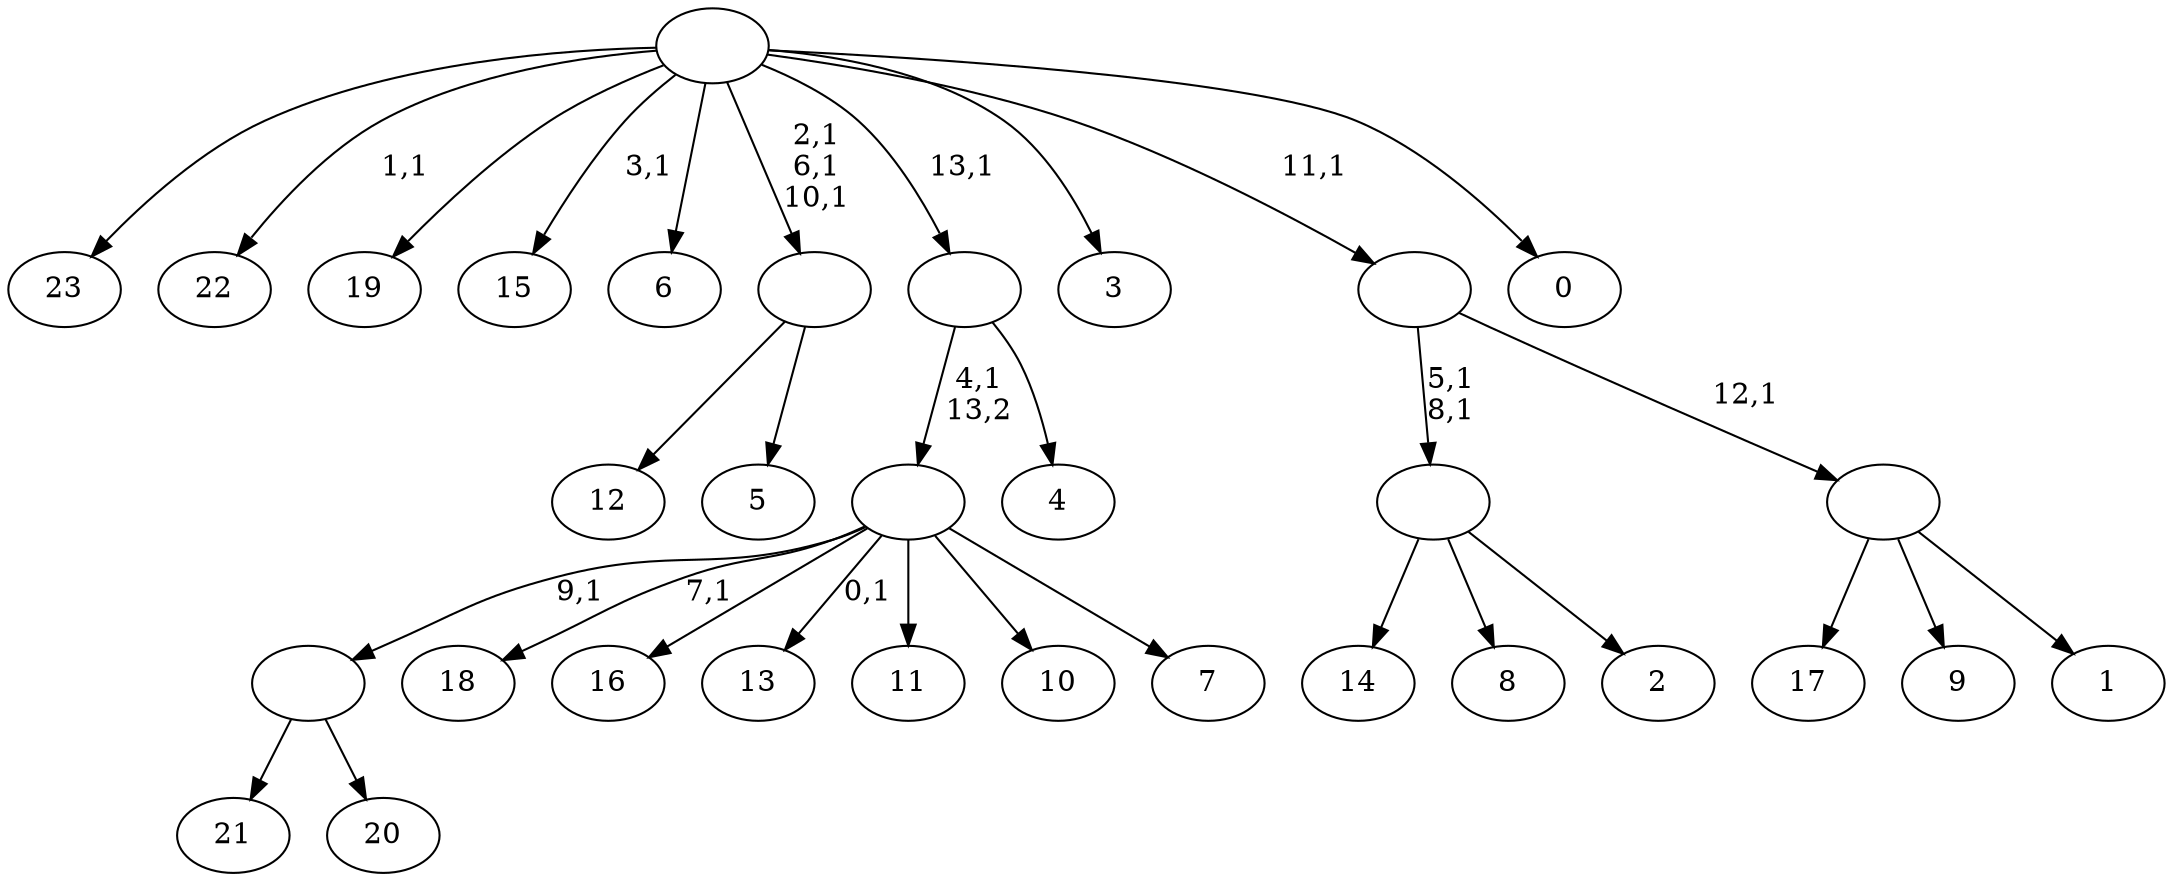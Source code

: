 digraph T {
	38 [label="23"]
	37 [label="22"]
	35 [label="21"]
	34 [label="20"]
	33 [label=""]
	32 [label="19"]
	31 [label="18"]
	29 [label="17"]
	28 [label="16"]
	27 [label="15"]
	25 [label="14"]
	24 [label="13"]
	22 [label="12"]
	21 [label="11"]
	20 [label="10"]
	19 [label="9"]
	18 [label="8"]
	17 [label="7"]
	16 [label=""]
	15 [label="6"]
	14 [label="5"]
	13 [label=""]
	10 [label="4"]
	9 [label=""]
	8 [label="3"]
	7 [label="2"]
	6 [label=""]
	4 [label="1"]
	3 [label=""]
	2 [label=""]
	1 [label="0"]
	0 [label=""]
	33 -> 35 [label=""]
	33 -> 34 [label=""]
	16 -> 24 [label="0,1"]
	16 -> 31 [label="7,1"]
	16 -> 33 [label="9,1"]
	16 -> 28 [label=""]
	16 -> 21 [label=""]
	16 -> 20 [label=""]
	16 -> 17 [label=""]
	13 -> 22 [label=""]
	13 -> 14 [label=""]
	9 -> 16 [label="4,1\n13,2"]
	9 -> 10 [label=""]
	6 -> 25 [label=""]
	6 -> 18 [label=""]
	6 -> 7 [label=""]
	3 -> 29 [label=""]
	3 -> 19 [label=""]
	3 -> 4 [label=""]
	2 -> 6 [label="5,1\n8,1"]
	2 -> 3 [label="12,1"]
	0 -> 13 [label="2,1\n6,1\n10,1"]
	0 -> 27 [label="3,1"]
	0 -> 37 [label="1,1"]
	0 -> 38 [label=""]
	0 -> 32 [label=""]
	0 -> 15 [label=""]
	0 -> 9 [label="13,1"]
	0 -> 8 [label=""]
	0 -> 2 [label="11,1"]
	0 -> 1 [label=""]
}
